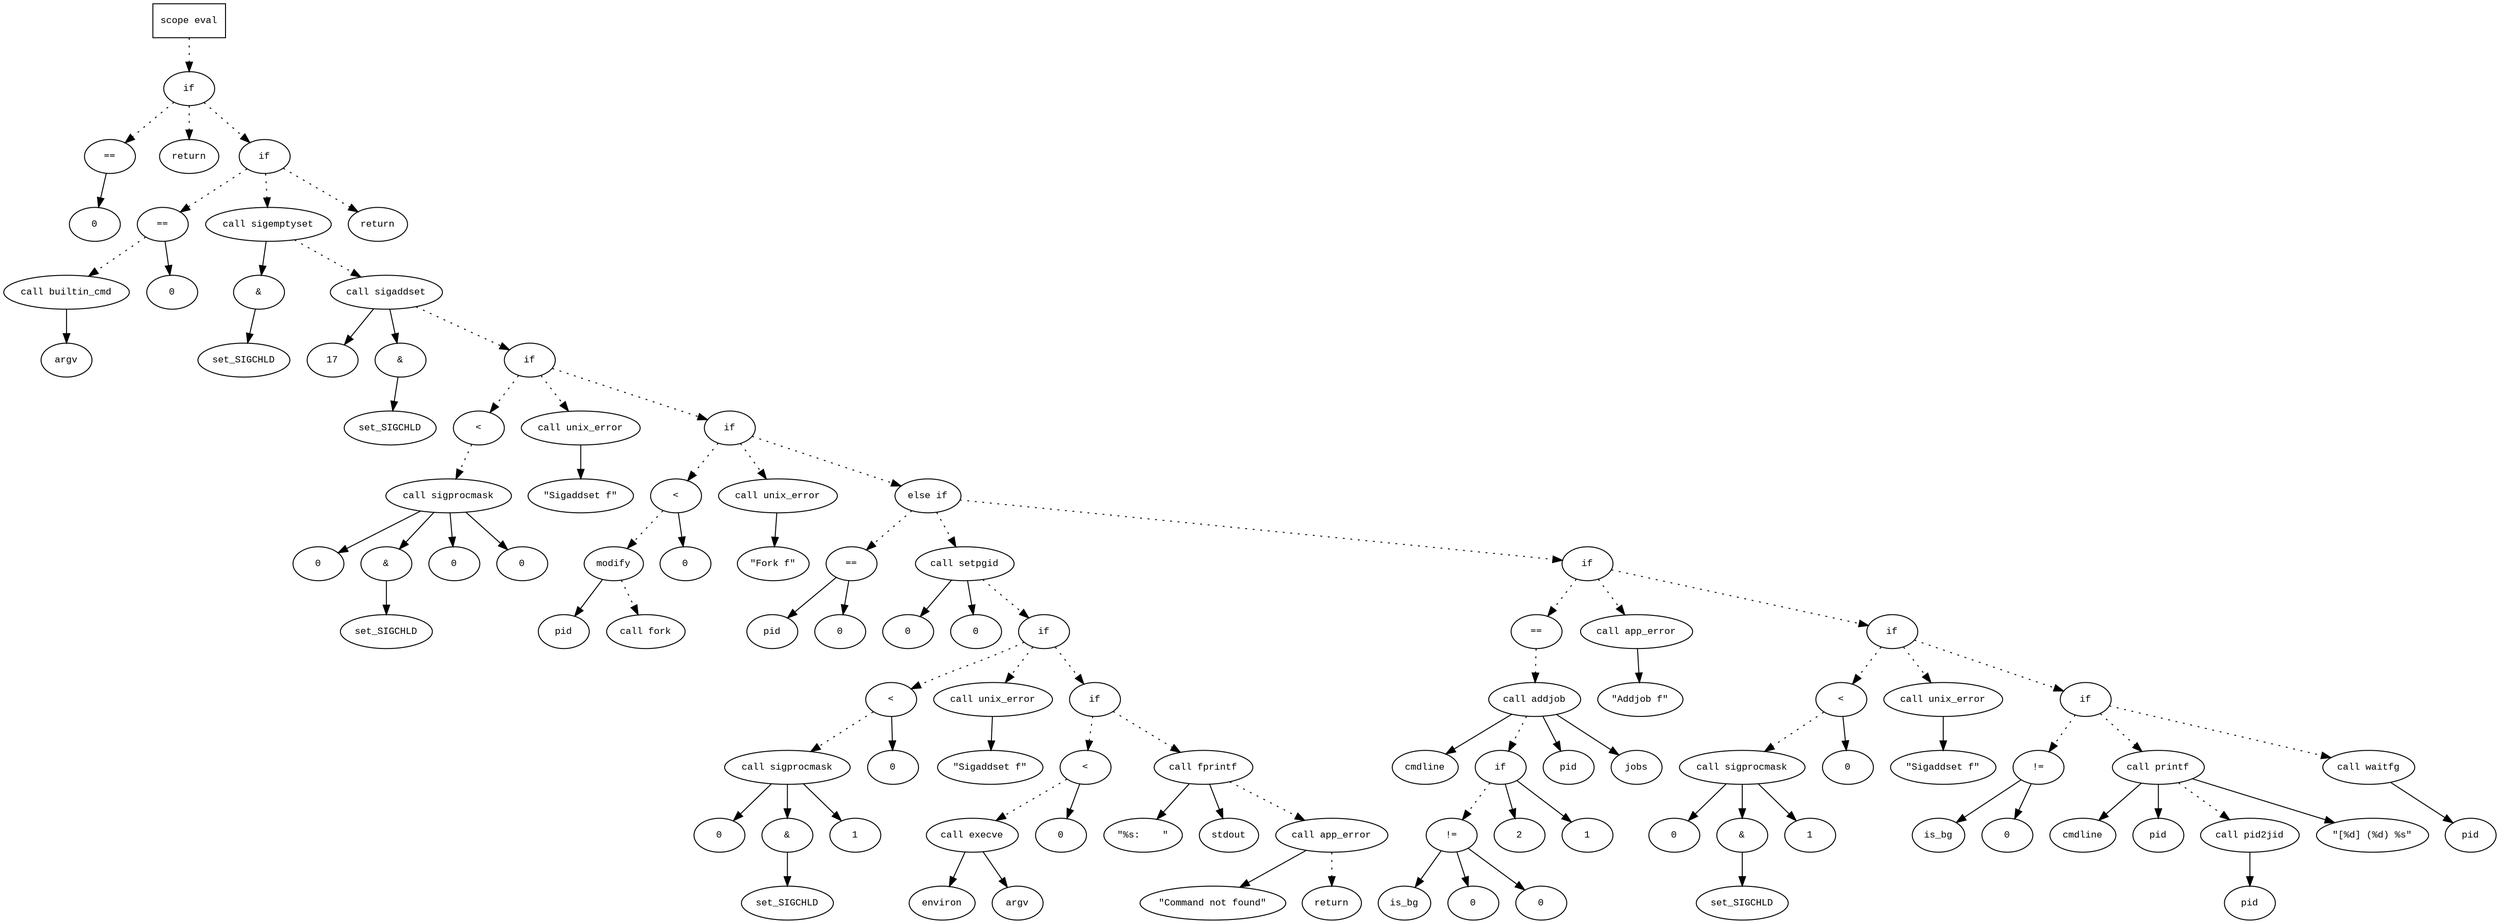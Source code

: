 digraph AST {
  graph [fontname="Times New Roman",fontsize=10];
  node  [fontname="Courier New",fontsize=10];
  edge  [fontname="Times New Roman",fontsize=10];

  node1 [label="scope eval",shape=box];
  node2 [label="if",shape=ellipse];
  node1 -> node2 [style=dotted];
  node3 [label="==",shape=ellipse];
  node4 [label="0",shape=ellipse];
  node3 -> node4;
  node2 -> node3 [style=dotted];
  node5 [label="return",shape=ellipse];
  node2 -> node5 [style=dotted];
  node6 [label="if",shape=ellipse];
  node2 -> node6 [style=dotted];
  node7 [label="==",shape=ellipse];
  node8 [label="call builtin_cmd",shape=ellipse];
  node9 [label="argv",shape=ellipse];
  node8 -> node9;
  node7 -> node8 [style=dotted];
  node10 [label="0",shape=ellipse];
  node7 -> node10;
  node6 -> node7 [style=dotted];
  node11 [label="call sigemptyset",shape=ellipse];
  node12 [label="&",shape=ellipse];
  node11 -> node12;
  node13 [label="set_SIGCHLD",shape=ellipse];
  node12 -> node13;
  node6 -> node11 [style=dotted];
  node14 [label="call sigaddset",shape=ellipse];
  node15 [label="17",shape=ellipse];
  node14 -> node15;
  node16 [label="&",shape=ellipse];
  node14 -> node16;
  node17 [label="set_SIGCHLD",shape=ellipse];
  node16 -> node17;
  node11 -> node14 [style=dotted];
  node18 [label="if",shape=ellipse];
  node14 -> node18 [style=dotted];
  node19 [label="<",shape=ellipse];
  node20 [label="call sigprocmask",shape=ellipse];
  node21 [label="0",shape=ellipse];
  node20 -> node21;
  node22 [label="&",shape=ellipse];
  node20 -> node22;
  node23 [label="set_SIGCHLD",shape=ellipse];
  node22 -> node23;
  node24 [label="0",shape=ellipse];
  node20 -> node24;
  node19 -> node20 [style=dotted];
  node25 [label="0",shape=ellipse];
  node20 -> node25;
  node18 -> node19 [style=dotted];
  node26 [label="call unix_error",shape=ellipse];
  node27 [label="\"Sigaddset f\"",shape=ellipse];
  node26 -> node27;
  node18 -> node26 [style=dotted];
  node28 [label="if",shape=ellipse];
  node18 -> node28 [style=dotted];
  node29 [label="<",shape=ellipse];
  node30 [label="modify",shape=ellipse];
  node31 [label="pid",shape=ellipse];
  node30 -> node31;
  node32 [label="call fork",shape=ellipse];
  node30 -> node32 [style=dotted];
  node29 -> node30 [style=dotted];
  node33 [label="0",shape=ellipse];
  node29 -> node33;
  node28 -> node29 [style=dotted];
  node34 [label="call unix_error",shape=ellipse];
  node35 [label="\"Fork f\"",shape=ellipse];
  node34 -> node35;
  node28 -> node34 [style=dotted];
  node36 [label="else if",shape=ellipse];
  node28 -> node36 [style=dotted];
  node37 [label="==",shape=ellipse];
  node38 [label="pid",shape=ellipse];
  node37 -> node38;
  node39 [label="0",shape=ellipse];
  node37 -> node39;
  node36 -> node37 [style=dotted];
  node40 [label="call setpgid",shape=ellipse];
  node41 [label="0",shape=ellipse];
  node40 -> node41;
  node42 [label="0",shape=ellipse];
  node40 -> node42;
  node36 -> node40 [style=dotted];
  node43 [label="if",shape=ellipse];
  node40 -> node43 [style=dotted];
  node44 [label="<",shape=ellipse];
  node45 [label="call sigprocmask",shape=ellipse];
  node46 [label="0",shape=ellipse];
  node45 -> node46;
  node47 [label="&",shape=ellipse];
  node45 -> node47;
  node48 [label="set_SIGCHLD",shape=ellipse];
  node47 -> node48;
  node49 [label="1",shape=ellipse];
  node45 -> node49;
  node44 -> node45 [style=dotted];
  node50 [label="0",shape=ellipse];
  node44 -> node50;
  node43 -> node44 [style=dotted];
  node51 [label="call unix_error",shape=ellipse];
  node52 [label="\"Sigaddset f\"",shape=ellipse];
  node51 -> node52;
  node43 -> node51 [style=dotted];
  node53 [label="if",shape=ellipse];
  node43 -> node53 [style=dotted];
  node54 [label="<",shape=ellipse];
  node55 [label="call execve",shape=ellipse];
  node56 [label="environ",shape=ellipse];
  node55 -> node56;
  node57 [label="argv",shape=ellipse];
  node55 -> node57;
  node54 -> node55 [style=dotted];
  node58 [label="0",shape=ellipse];
  node54 -> node58;
  node53 -> node54 [style=dotted];
  node59 [label="call fprintf",shape=ellipse];
  node60 [label="\"%s:    \"",shape=ellipse];
  node59 -> node60;
  node61 [label="stdout",shape=ellipse];
  node59 -> node61;
  node53 -> node59 [style=dotted];
  node62 [label="call app_error",shape=ellipse];
  node63 [label="\"Command not found\"",shape=ellipse];
  node62 -> node63;
  node59 -> node62 [style=dotted];
  node64 [label="return",shape=ellipse];
  node62 -> node64 [style=dotted];
  node65 [label="if",shape=ellipse];
  node36 -> node65 [style=dotted];
  node66 [label="==",shape=ellipse];
  node67 [label="call addjob",shape=ellipse];
  node68 [label="cmdline",shape=ellipse];
  node67 -> node68;
  node69 [label="if",shape=ellipse];
  node67 -> node69 [style=dotted];
  node70 [label="!=",shape=ellipse];
  node71 [label="is_bg",shape=ellipse];
  node70 -> node71;
  node72 [label="0",shape=ellipse];
  node70 -> node72;
  node69 -> node70 [style=dotted];
  node73 [label="2",shape=ellipse];
  node69 -> node73;
  node74 [label="1",shape=ellipse];
  node69 -> node74;
  node75 [label="pid",shape=ellipse];
  node67 -> node75;
  node76 [label="jobs",shape=ellipse];
  node67 -> node76;
  node66 -> node67 [style=dotted];
  node77 [label="0",shape=ellipse];
  node70 -> node77;
  node65 -> node66 [style=dotted];
  node78 [label="call app_error",shape=ellipse];
  node79 [label="\"Addjob f\"",shape=ellipse];
  node78 -> node79;
  node65 -> node78 [style=dotted];
  node80 [label="if",shape=ellipse];
  node65 -> node80 [style=dotted];
  node81 [label="<",shape=ellipse];
  node82 [label="call sigprocmask",shape=ellipse];
  node83 [label="0",shape=ellipse];
  node82 -> node83;
  node84 [label="&",shape=ellipse];
  node82 -> node84;
  node85 [label="set_SIGCHLD",shape=ellipse];
  node84 -> node85;
  node86 [label="1",shape=ellipse];
  node82 -> node86;
  node81 -> node82 [style=dotted];
  node87 [label="0",shape=ellipse];
  node81 -> node87;
  node80 -> node81 [style=dotted];
  node88 [label="call unix_error",shape=ellipse];
  node89 [label="\"Sigaddset f\"",shape=ellipse];
  node88 -> node89;
  node80 -> node88 [style=dotted];
  node90 [label="if",shape=ellipse];
  node80 -> node90 [style=dotted];
  node91 [label="!=",shape=ellipse];
  node92 [label="is_bg",shape=ellipse];
  node91 -> node92;
  node93 [label="0",shape=ellipse];
  node91 -> node93;
  node90 -> node91 [style=dotted];
  node94 [label="call printf",shape=ellipse];
  node95 [label="cmdline",shape=ellipse];
  node94 -> node95;
  node96 [label="pid",shape=ellipse];
  node94 -> node96;
  node97 [label="call pid2jid",shape=ellipse];
  node98 [label="pid",shape=ellipse];
  node97 -> node98;
  node94 -> node97 [style=dotted];
  node99 [label="\"[%d] (%d) %s\"",shape=ellipse];
  node94 -> node99;
  node90 -> node94 [style=dotted];
  node100 [label="call waitfg",shape=ellipse];
  node101 [label="pid",shape=ellipse];
  node100 -> node101;
  node90 -> node100 [style=dotted];
  node102 [label="return",shape=ellipse];
  node6 -> node102 [style=dotted];
} 